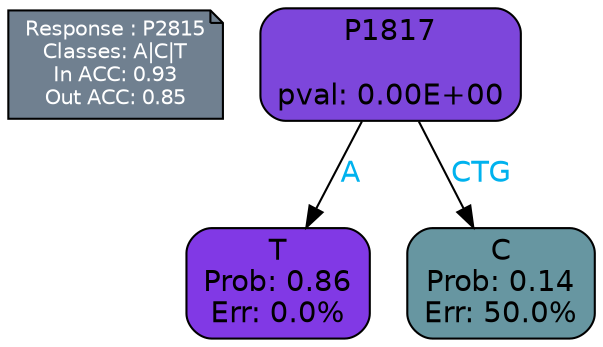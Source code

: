 digraph Tree {
node [shape=box, style="filled, rounded", color="black", fontname=helvetica] ;
graph [ranksep=equally, splines=polylines, bgcolor=transparent, dpi=600] ;
edge [fontname=helvetica] ;
LEGEND [label="Response : P2815
Classes: A|C|T
In ACC: 0.93
Out ACC: 0.85
",shape=note,align=left,style=filled,fillcolor="slategray",fontcolor="white",fontsize=10];1 [label="P1817

pval: 0.00E+00", fillcolor="#7d46db"] ;
2 [label="T
Prob: 0.86
Err: 0.0%", fillcolor="#8139e5"] ;
3 [label="C
Prob: 0.14
Err: 50.0%", fillcolor="#6796a1"] ;
1 -> 2 [label="A",fontcolor=deepskyblue2] ;
1 -> 3 [label="CTG",fontcolor=deepskyblue2] ;
{rank = same; 2;3;}{rank = same; LEGEND;1;}}